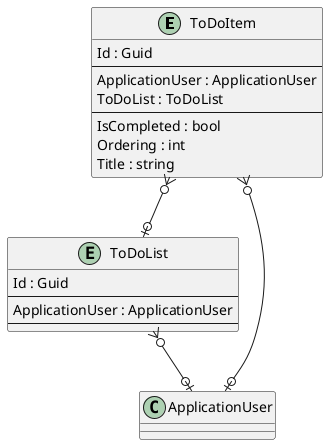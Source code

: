 @startuml

entity ToDoItem {
    Id : Guid
    --
    ApplicationUser : ApplicationUser
    ToDoList : ToDoList
    ' ToDoItemKeyCodePlaceholder
    --
    IsCompleted : bool
    Ordering : int
    Title : string
    ' ToDoItemPropertyCodePlaceholder
}

entity ToDoList {
    Id : Guid
    --
    ApplicationUser : ApplicationUser
    ' ToDoListKeyCodePlaceholder
    --
    ' ToDoListPropertyCodePlaceholder
}

' EntityCodePlaceholder

ToDoItem }o--o| ApplicationUser
ToDoItem }o--o| ToDoList
ToDoList }o--o| ApplicationUser
' RelationshipCodePlaceholder

@enduml
